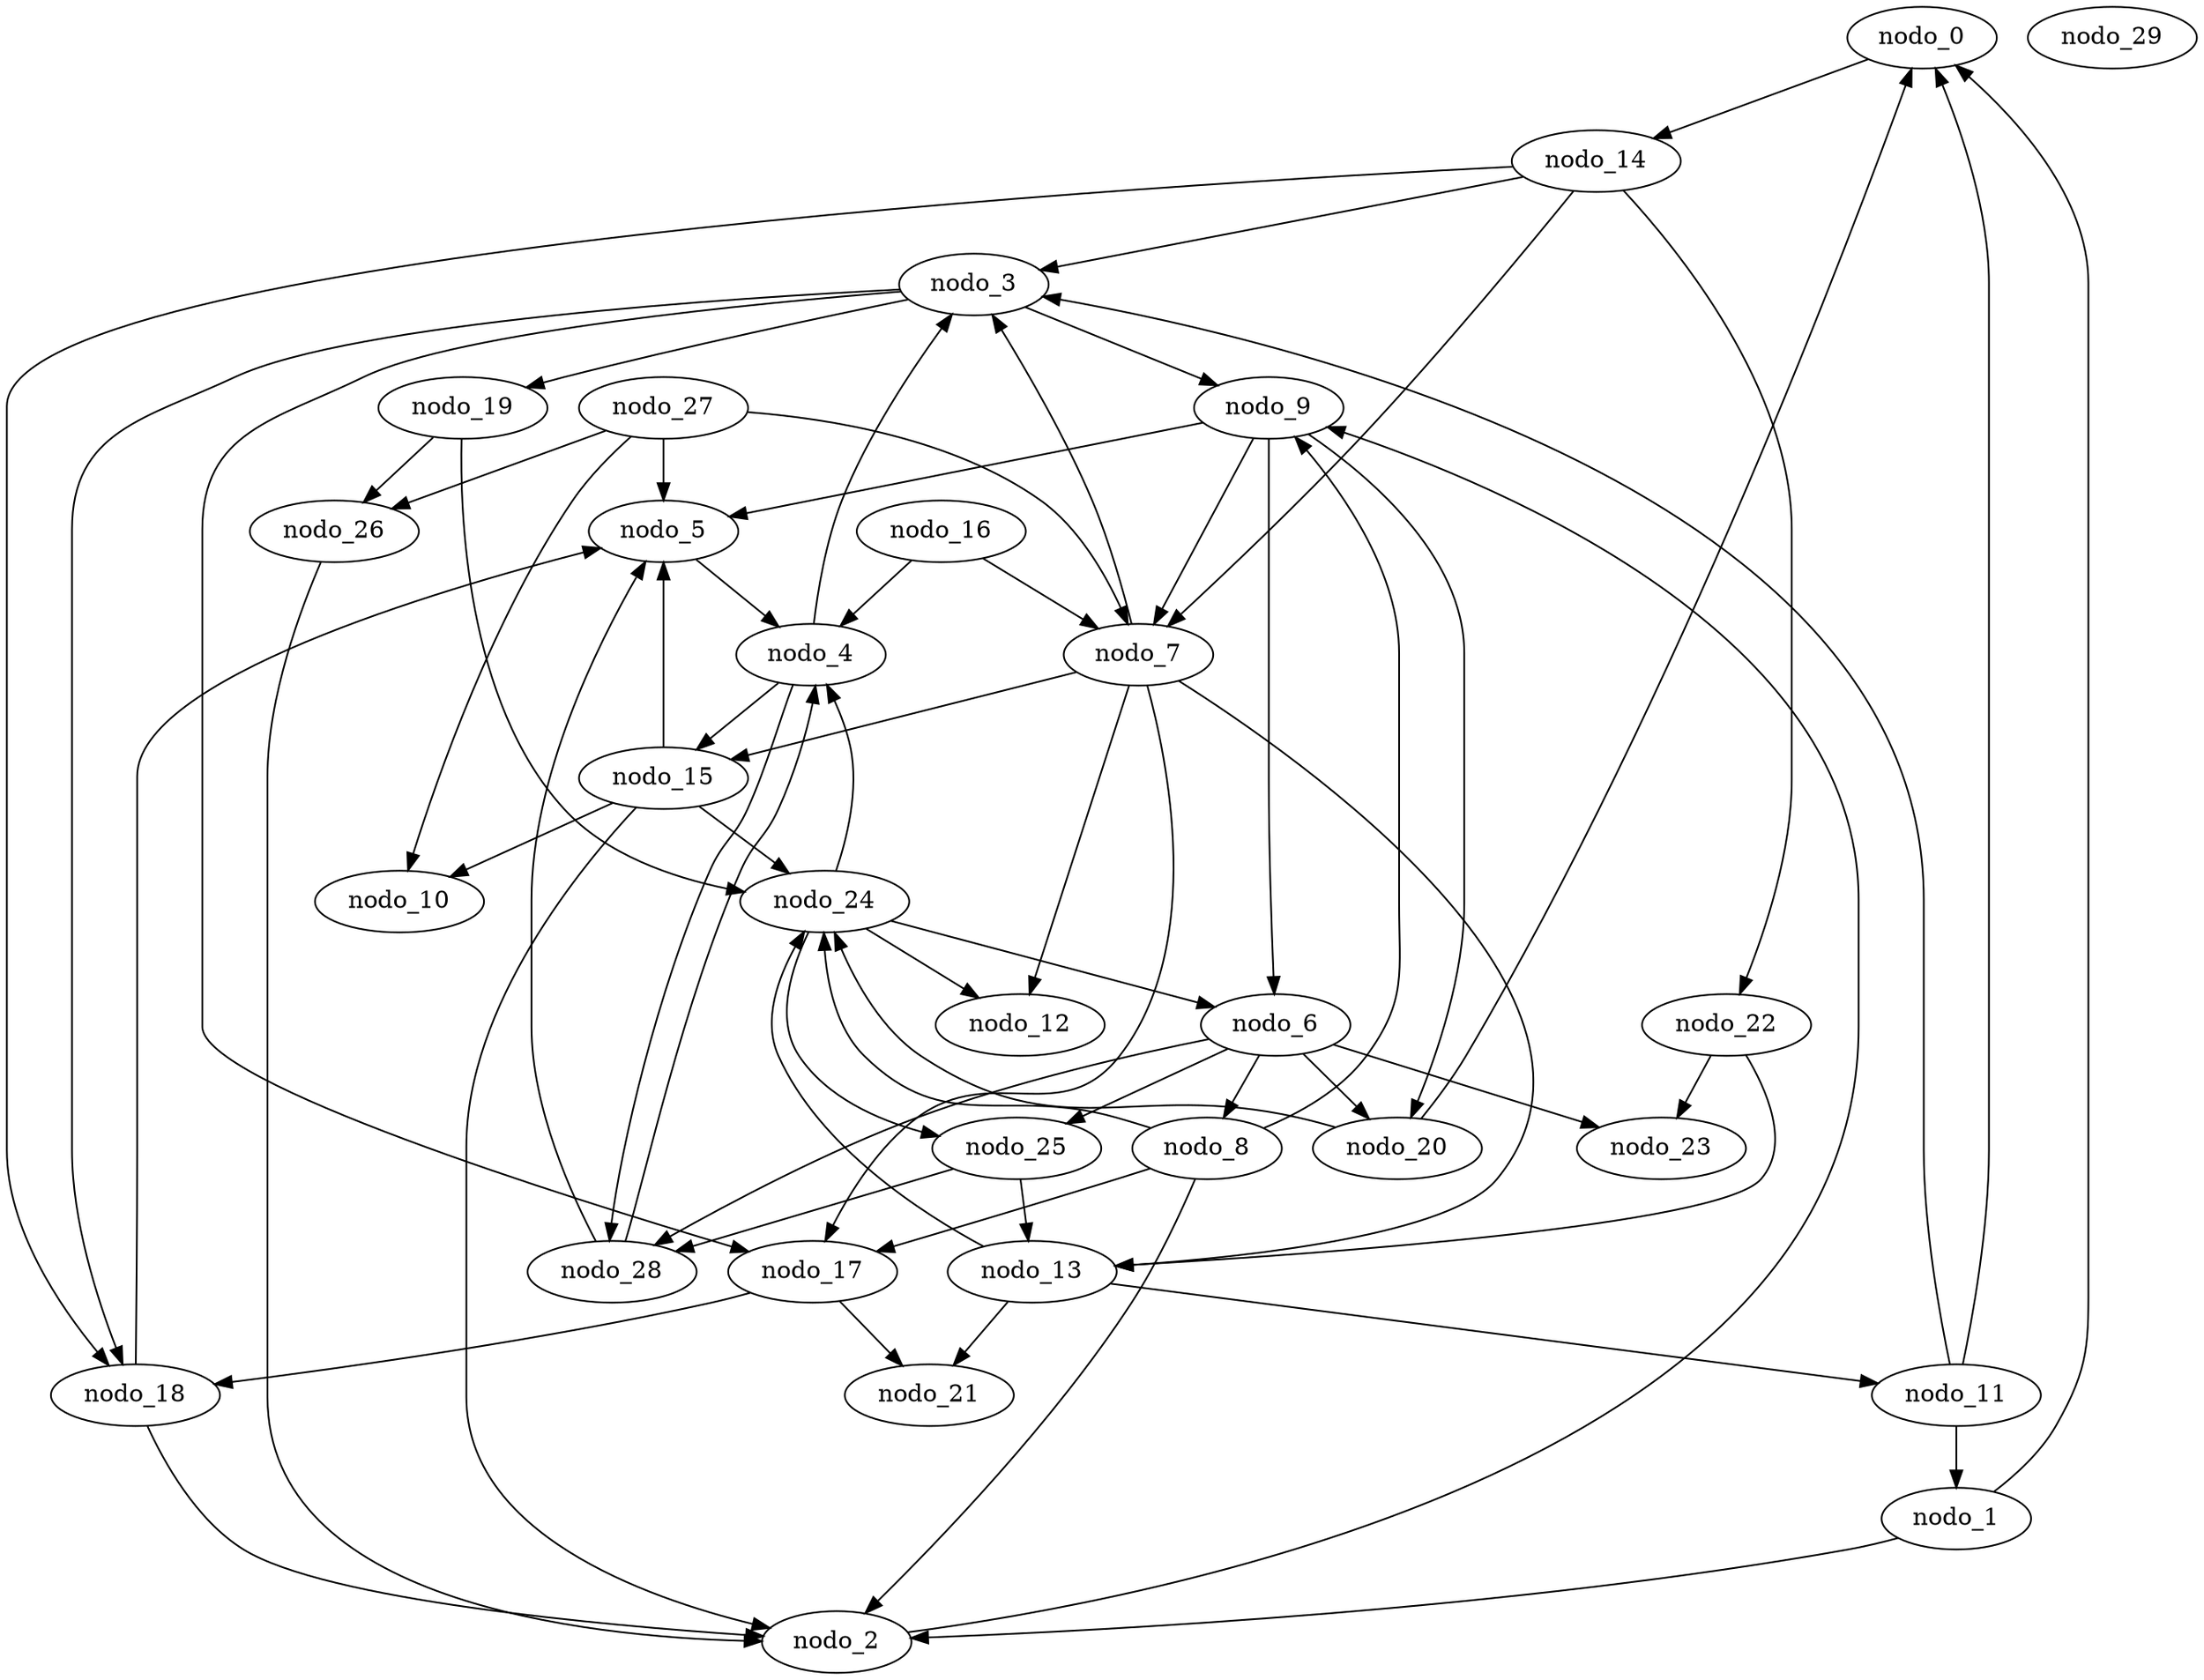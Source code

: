 digraph gen_erdos_ren_30 {
 nodo_0;
 nodo_1;
 nodo_2;
 nodo_3;
 nodo_4;
 nodo_5;
 nodo_6;
 nodo_7;
 nodo_8;
 nodo_9;
 nodo_10;
 nodo_11;
 nodo_12;
 nodo_13;
 nodo_14;
 nodo_15;
 nodo_16;
 nodo_17;
 nodo_18;
 nodo_19;
 nodo_20;
 nodo_21;
 nodo_22;
 nodo_23;
 nodo_24;
 nodo_25;
 nodo_26;
 nodo_27;
 nodo_28;
 nodo_29;
  nodo_14 -> nodo_3;
  nodo_27 -> nodo_10;
  nodo_0 -> nodo_14;
  nodo_14 -> nodo_18;
  nodo_16 -> nodo_7;
  nodo_18 -> nodo_5;
  nodo_14 -> nodo_7;
  nodo_18 -> nodo_2;
  nodo_16 -> nodo_4;
  nodo_4 -> nodo_15;
  nodo_13 -> nodo_11;
  nodo_14 -> nodo_22;
  nodo_8 -> nodo_17;
  nodo_25 -> nodo_28;
  nodo_9 -> nodo_20;
  nodo_1 -> nodo_0;
  nodo_1 -> nodo_2;
  nodo_27 -> nodo_26;
  nodo_4 -> nodo_28;
  nodo_5 -> nodo_4;
  nodo_27 -> nodo_7;
  nodo_3 -> nodo_17;
  nodo_7 -> nodo_3;
  nodo_3 -> nodo_18;
  nodo_27 -> nodo_5;
  nodo_17 -> nodo_18;
  nodo_3 -> nodo_19;
  nodo_3 -> nodo_9;
  nodo_9 -> nodo_5;
  nodo_9 -> nodo_6;
  nodo_7 -> nodo_13;
  nodo_9 -> nodo_7;
  nodo_8 -> nodo_24;
  nodo_7 -> nodo_12;
  nodo_13 -> nodo_24;
  nodo_17 -> nodo_21;
  nodo_20 -> nodo_24;
  nodo_7 -> nodo_17;
  nodo_7 -> nodo_15;
  nodo_13 -> nodo_21;
  nodo_24 -> nodo_25;
  nodo_15 -> nodo_2;
  nodo_11 -> nodo_3;
  nodo_25 -> nodo_13;
  nodo_11 -> nodo_1;
  nodo_11 -> nodo_0;
  nodo_15 -> nodo_5;
  nodo_15 -> nodo_10;
  nodo_22 -> nodo_13;
  nodo_26 -> nodo_2;
  nodo_24 -> nodo_4;
  nodo_24 -> nodo_12;
  nodo_4 -> nodo_3;
  nodo_28 -> nodo_5;
  nodo_8 -> nodo_2;
  nodo_28 -> nodo_4;
  nodo_2 -> nodo_9;
  nodo_24 -> nodo_6;
  nodo_6 -> nodo_8;
  nodo_15 -> nodo_24;
  nodo_8 -> nodo_9;
  nodo_6 -> nodo_23;
  nodo_19 -> nodo_24;
  nodo_6 -> nodo_25;
  nodo_19 -> nodo_26;
  nodo_6 -> nodo_28;
  nodo_20 -> nodo_0;
  nodo_22 -> nodo_23;
  nodo_6 -> nodo_20;
}